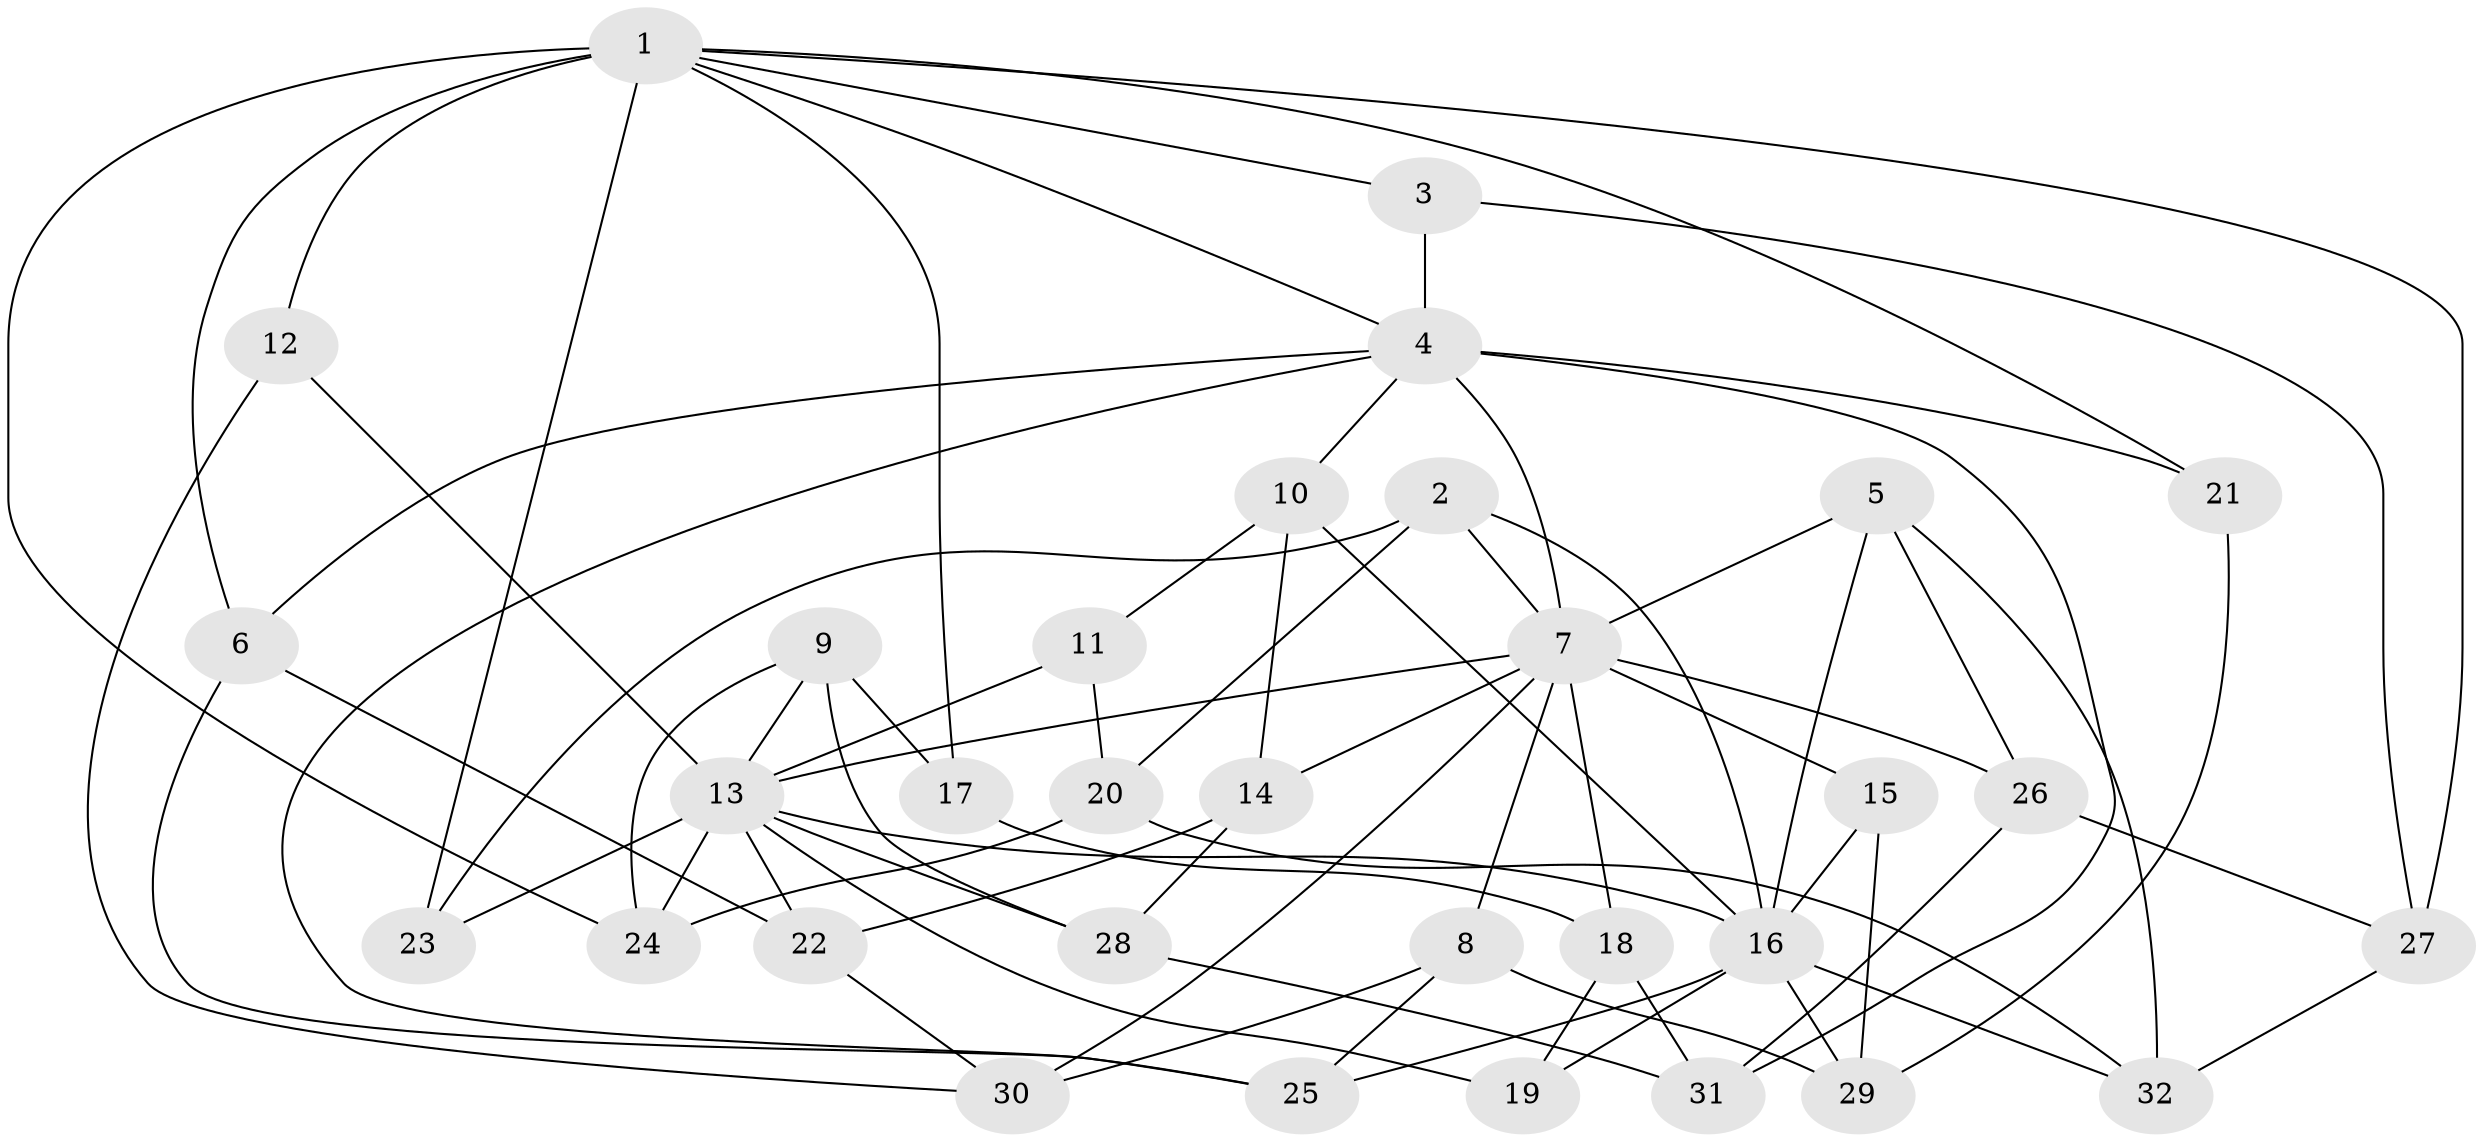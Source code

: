 // original degree distribution, {4: 1.0}
// Generated by graph-tools (version 1.1) at 2025/54/03/04/25 22:54:04]
// undirected, 32 vertices, 73 edges
graph export_dot {
  node [color=gray90,style=filled];
  1;
  2;
  3;
  4;
  5;
  6;
  7;
  8;
  9;
  10;
  11;
  12;
  13;
  14;
  15;
  16;
  17;
  18;
  19;
  20;
  21;
  22;
  23;
  24;
  25;
  26;
  27;
  28;
  29;
  30;
  31;
  32;
  1 -- 3 [weight=1.0];
  1 -- 4 [weight=1.0];
  1 -- 6 [weight=1.0];
  1 -- 12 [weight=2.0];
  1 -- 17 [weight=2.0];
  1 -- 21 [weight=1.0];
  1 -- 23 [weight=2.0];
  1 -- 24 [weight=1.0];
  1 -- 27 [weight=1.0];
  2 -- 7 [weight=1.0];
  2 -- 16 [weight=1.0];
  2 -- 20 [weight=1.0];
  2 -- 23 [weight=1.0];
  3 -- 4 [weight=2.0];
  3 -- 27 [weight=1.0];
  4 -- 6 [weight=1.0];
  4 -- 7 [weight=1.0];
  4 -- 10 [weight=1.0];
  4 -- 21 [weight=2.0];
  4 -- 25 [weight=1.0];
  4 -- 31 [weight=1.0];
  5 -- 7 [weight=1.0];
  5 -- 16 [weight=1.0];
  5 -- 26 [weight=1.0];
  5 -- 32 [weight=1.0];
  6 -- 22 [weight=1.0];
  6 -- 25 [weight=1.0];
  7 -- 8 [weight=1.0];
  7 -- 13 [weight=1.0];
  7 -- 14 [weight=1.0];
  7 -- 15 [weight=1.0];
  7 -- 18 [weight=1.0];
  7 -- 26 [weight=1.0];
  7 -- 30 [weight=1.0];
  8 -- 25 [weight=1.0];
  8 -- 29 [weight=1.0];
  8 -- 30 [weight=1.0];
  9 -- 13 [weight=1.0];
  9 -- 17 [weight=1.0];
  9 -- 24 [weight=1.0];
  9 -- 28 [weight=1.0];
  10 -- 11 [weight=1.0];
  10 -- 14 [weight=1.0];
  10 -- 16 [weight=1.0];
  11 -- 13 [weight=2.0];
  11 -- 20 [weight=1.0];
  12 -- 13 [weight=1.0];
  12 -- 30 [weight=1.0];
  13 -- 16 [weight=1.0];
  13 -- 19 [weight=2.0];
  13 -- 22 [weight=1.0];
  13 -- 23 [weight=1.0];
  13 -- 24 [weight=1.0];
  13 -- 28 [weight=1.0];
  14 -- 22 [weight=1.0];
  14 -- 28 [weight=1.0];
  15 -- 16 [weight=2.0];
  15 -- 29 [weight=1.0];
  16 -- 19 [weight=1.0];
  16 -- 25 [weight=1.0];
  16 -- 29 [weight=1.0];
  16 -- 32 [weight=1.0];
  17 -- 18 [weight=1.0];
  18 -- 19 [weight=1.0];
  18 -- 31 [weight=1.0];
  20 -- 24 [weight=1.0];
  20 -- 32 [weight=1.0];
  21 -- 29 [weight=1.0];
  22 -- 30 [weight=1.0];
  26 -- 27 [weight=1.0];
  26 -- 31 [weight=1.0];
  27 -- 32 [weight=1.0];
  28 -- 31 [weight=1.0];
}
